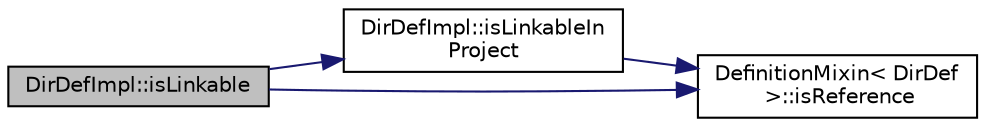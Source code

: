 digraph "DirDefImpl::isLinkable"
{
 // LATEX_PDF_SIZE
  edge [fontname="Helvetica",fontsize="10",labelfontname="Helvetica",labelfontsize="10"];
  node [fontname="Helvetica",fontsize="10",shape=record];
  rankdir="LR";
  Node1 [label="DirDefImpl::isLinkable",height=0.2,width=0.4,color="black", fillcolor="grey75", style="filled", fontcolor="black",tooltip=" "];
  Node1 -> Node2 [color="midnightblue",fontsize="10",style="solid"];
  Node2 [label="DirDefImpl::isLinkableIn\lProject",height=0.2,width=0.4,color="black", fillcolor="white", style="filled",URL="$classDirDefImpl.html#a8f4b53b5acee7ac17f11907e7d9fb895",tooltip=" "];
  Node2 -> Node3 [color="midnightblue",fontsize="10",style="solid"];
  Node3 [label="DefinitionMixin\< DirDef\l \>::isReference",height=0.2,width=0.4,color="black", fillcolor="white", style="filled",URL="$classDefinitionMixin.html#a4255a2bb5ac1e9f4f2cbe910c2c229ce",tooltip=" "];
  Node1 -> Node3 [color="midnightblue",fontsize="10",style="solid"];
}
